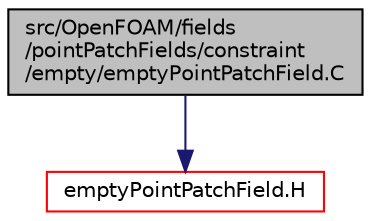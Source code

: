 digraph "src/OpenFOAM/fields/pointPatchFields/constraint/empty/emptyPointPatchField.C"
{
  bgcolor="transparent";
  edge [fontname="Helvetica",fontsize="10",labelfontname="Helvetica",labelfontsize="10"];
  node [fontname="Helvetica",fontsize="10",shape=record];
  Node0 [label="src/OpenFOAM/fields\l/pointPatchFields/constraint\l/empty/emptyPointPatchField.C",height=0.2,width=0.4,color="black", fillcolor="grey75", style="filled", fontcolor="black"];
  Node0 -> Node1 [color="midnightblue",fontsize="10",style="solid",fontname="Helvetica"];
  Node1 [label="emptyPointPatchField.H",height=0.2,width=0.4,color="red",URL="$a10706.html"];
}

